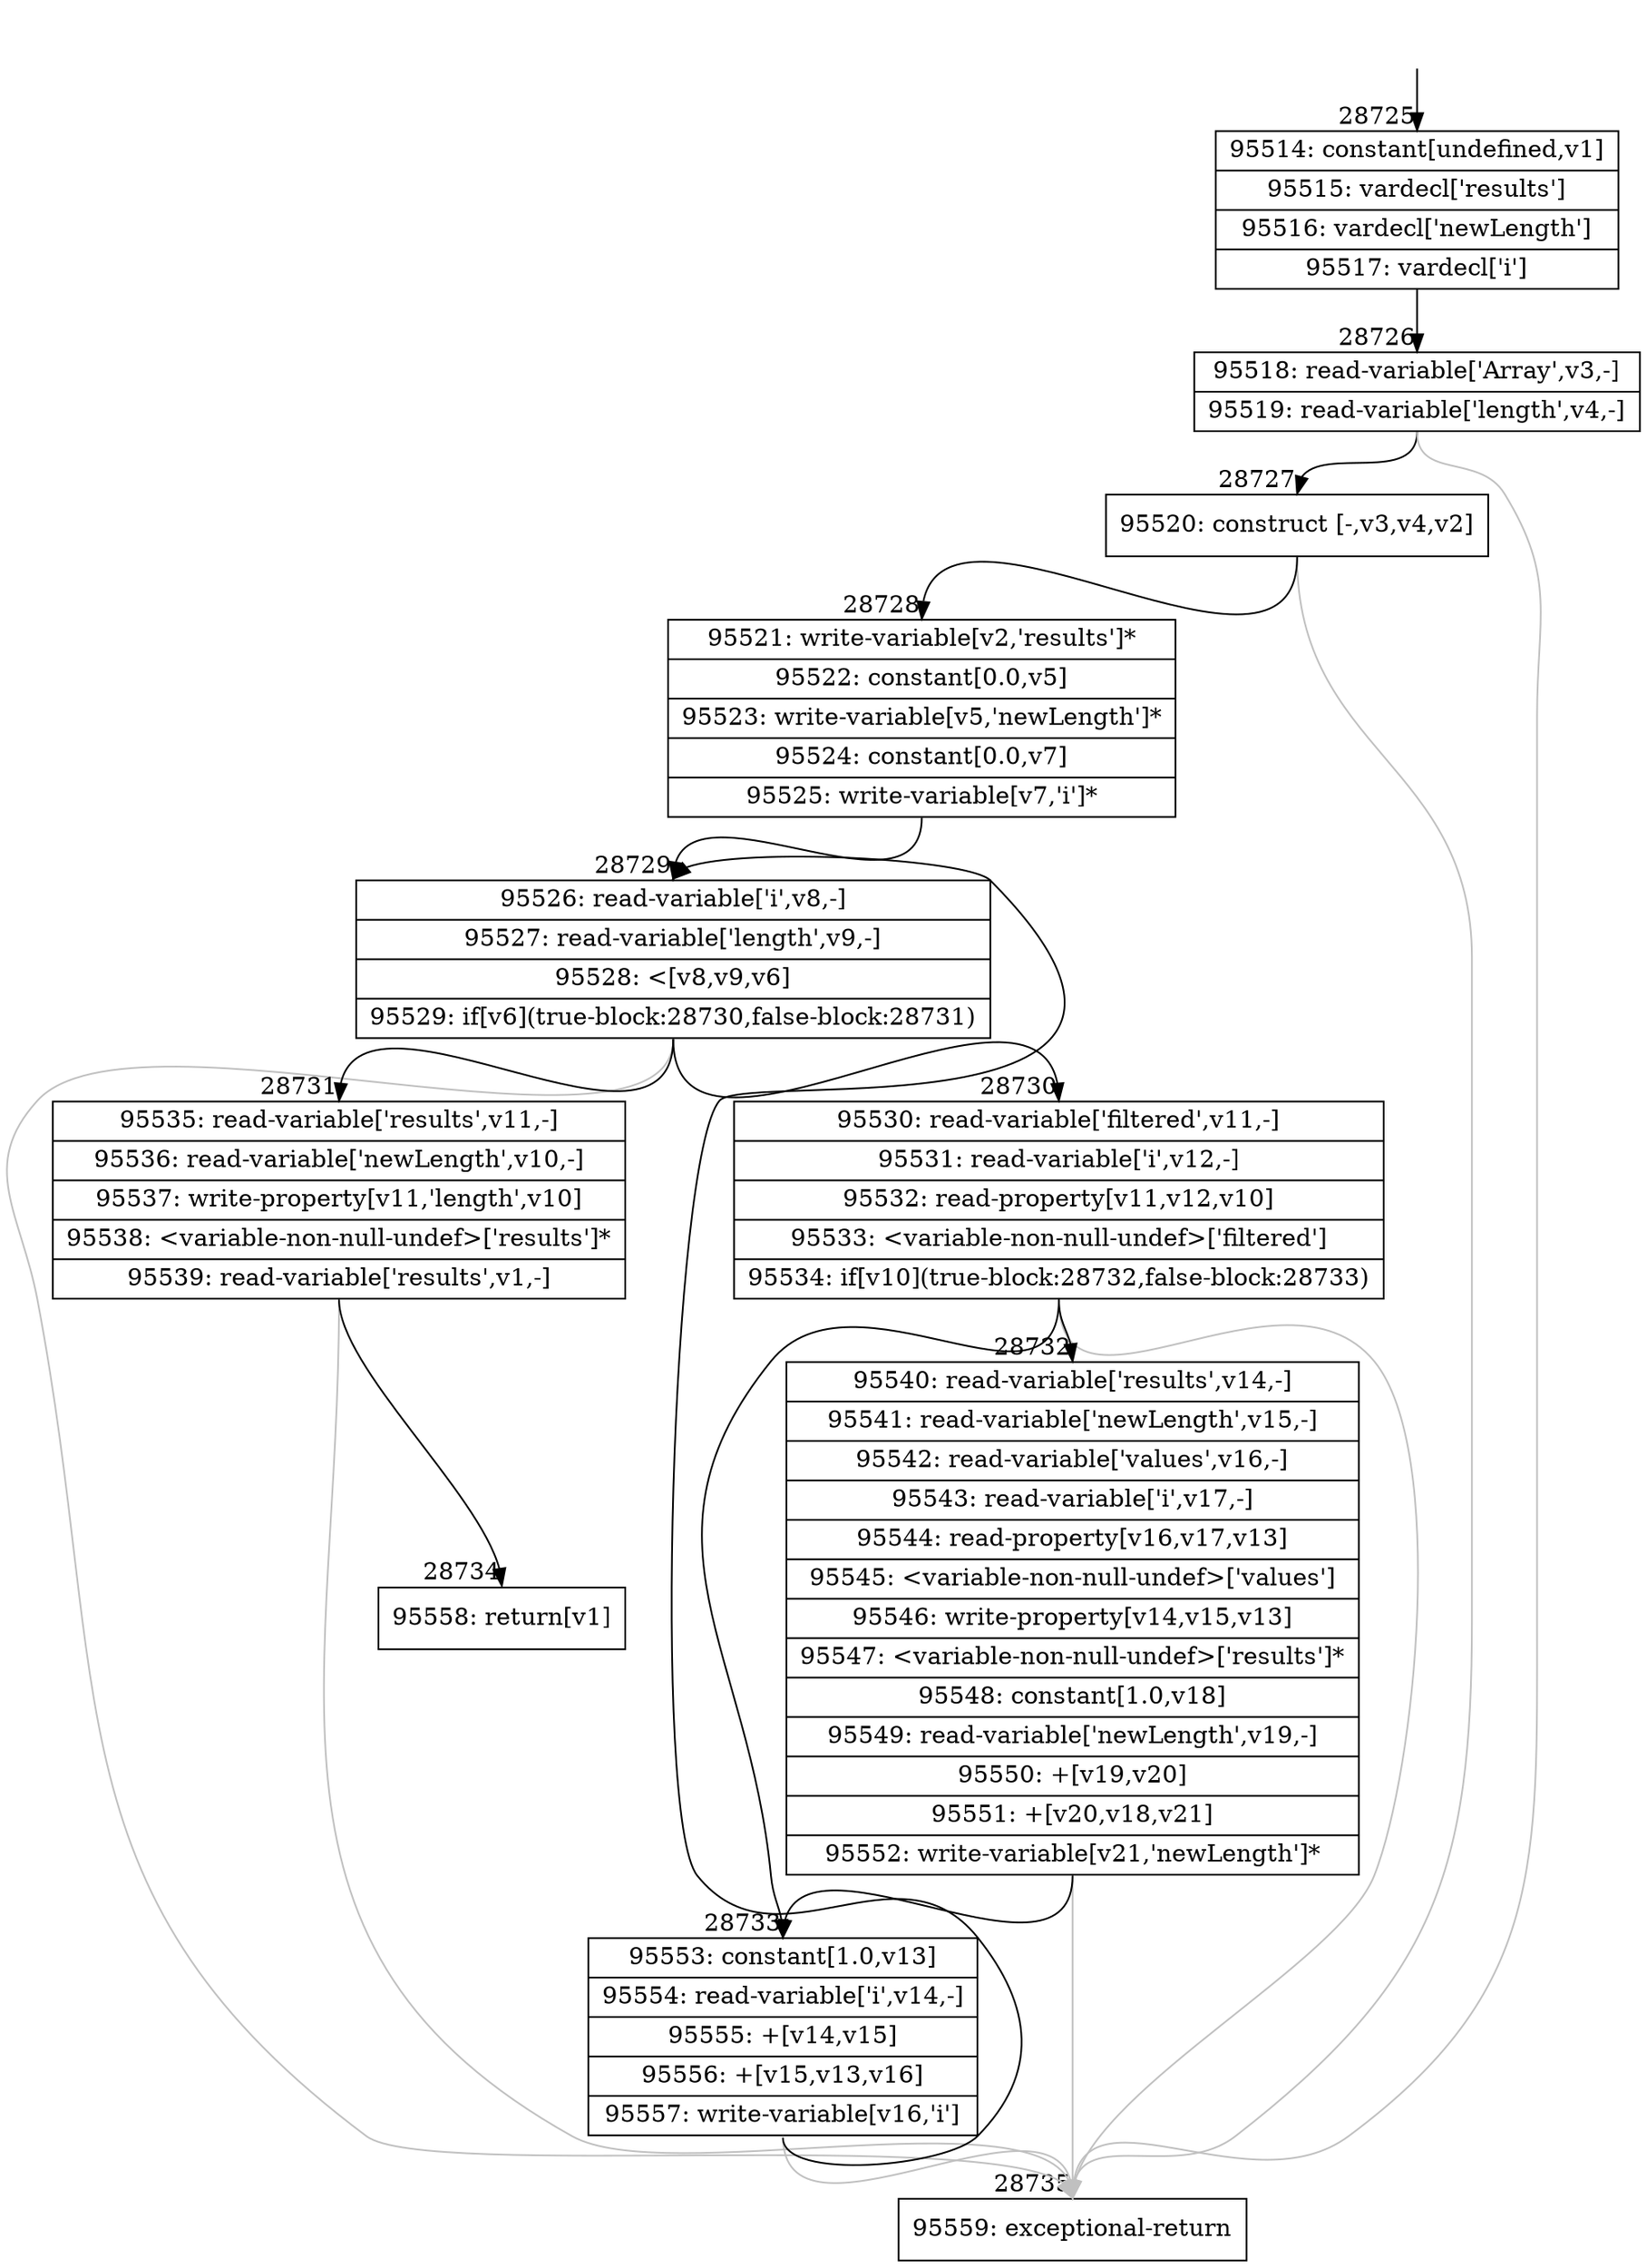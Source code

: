 digraph {
rankdir="TD"
BB_entry2533[shape=none,label=""];
BB_entry2533 -> BB28725 [tailport=s, headport=n, headlabel="    28725"]
BB28725 [shape=record label="{95514: constant[undefined,v1]|95515: vardecl['results']|95516: vardecl['newLength']|95517: vardecl['i']}" ] 
BB28725 -> BB28726 [tailport=s, headport=n, headlabel="      28726"]
BB28726 [shape=record label="{95518: read-variable['Array',v3,-]|95519: read-variable['length',v4,-]}" ] 
BB28726 -> BB28727 [tailport=s, headport=n, headlabel="      28727"]
BB28726 -> BB28735 [tailport=s, headport=n, color=gray, headlabel="      28735"]
BB28727 [shape=record label="{95520: construct [-,v3,v4,v2]}" ] 
BB28727 -> BB28728 [tailport=s, headport=n, headlabel="      28728"]
BB28727 -> BB28735 [tailport=s, headport=n, color=gray]
BB28728 [shape=record label="{95521: write-variable[v2,'results']*|95522: constant[0.0,v5]|95523: write-variable[v5,'newLength']*|95524: constant[0.0,v7]|95525: write-variable[v7,'i']*}" ] 
BB28728 -> BB28729 [tailport=s, headport=n, headlabel="      28729"]
BB28729 [shape=record label="{95526: read-variable['i',v8,-]|95527: read-variable['length',v9,-]|95528: \<[v8,v9,v6]|95529: if[v6](true-block:28730,false-block:28731)}" ] 
BB28729 -> BB28730 [tailport=s, headport=n, headlabel="      28730"]
BB28729 -> BB28731 [tailport=s, headport=n, headlabel="      28731"]
BB28729 -> BB28735 [tailport=s, headport=n, color=gray]
BB28730 [shape=record label="{95530: read-variable['filtered',v11,-]|95531: read-variable['i',v12,-]|95532: read-property[v11,v12,v10]|95533: \<variable-non-null-undef\>['filtered']|95534: if[v10](true-block:28732,false-block:28733)}" ] 
BB28730 -> BB28732 [tailport=s, headport=n, headlabel="      28732"]
BB28730 -> BB28733 [tailport=s, headport=n, headlabel="      28733"]
BB28730 -> BB28735 [tailport=s, headport=n, color=gray]
BB28731 [shape=record label="{95535: read-variable['results',v11,-]|95536: read-variable['newLength',v10,-]|95537: write-property[v11,'length',v10]|95538: \<variable-non-null-undef\>['results']*|95539: read-variable['results',v1,-]}" ] 
BB28731 -> BB28734 [tailport=s, headport=n, headlabel="      28734"]
BB28731 -> BB28735 [tailport=s, headport=n, color=gray]
BB28732 [shape=record label="{95540: read-variable['results',v14,-]|95541: read-variable['newLength',v15,-]|95542: read-variable['values',v16,-]|95543: read-variable['i',v17,-]|95544: read-property[v16,v17,v13]|95545: \<variable-non-null-undef\>['values']|95546: write-property[v14,v15,v13]|95547: \<variable-non-null-undef\>['results']*|95548: constant[1.0,v18]|95549: read-variable['newLength',v19,-]|95550: +[v19,v20]|95551: +[v20,v18,v21]|95552: write-variable[v21,'newLength']*}" ] 
BB28732 -> BB28733 [tailport=s, headport=n]
BB28732 -> BB28735 [tailport=s, headport=n, color=gray]
BB28733 [shape=record label="{95553: constant[1.0,v13]|95554: read-variable['i',v14,-]|95555: +[v14,v15]|95556: +[v15,v13,v16]|95557: write-variable[v16,'i']}" ] 
BB28733 -> BB28729 [tailport=s, headport=n]
BB28733 -> BB28735 [tailport=s, headport=n, color=gray]
BB28734 [shape=record label="{95558: return[v1]}" ] 
BB28735 [shape=record label="{95559: exceptional-return}" ] 
//#$~ 51343
}
